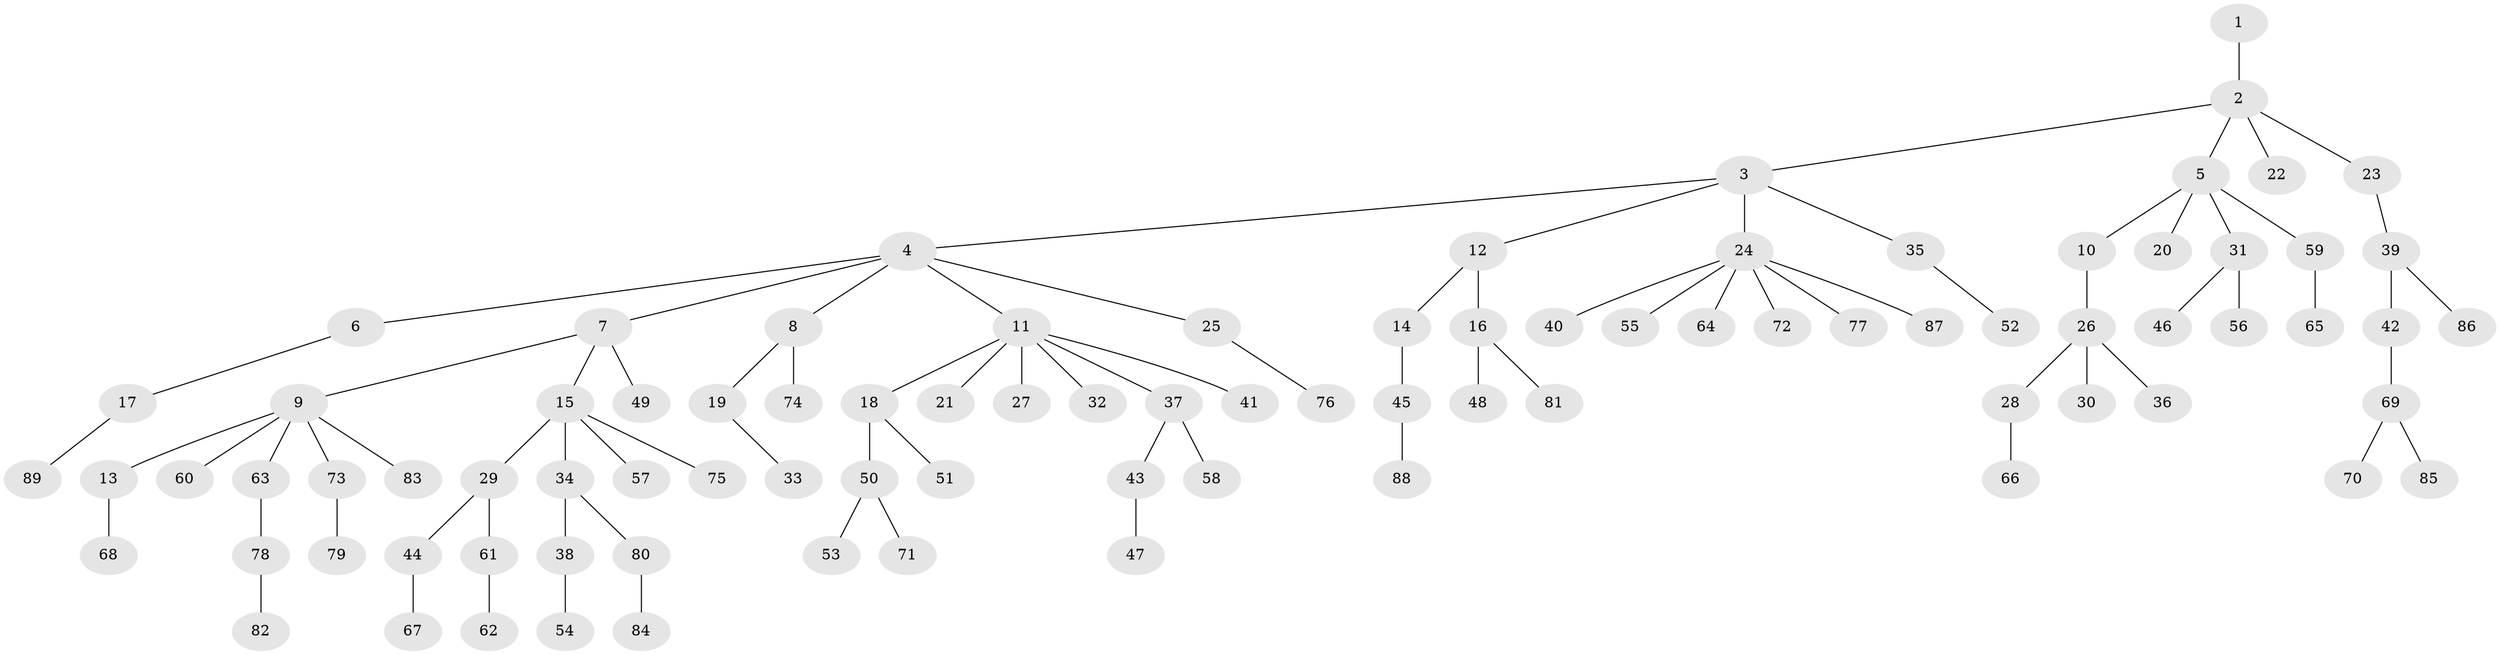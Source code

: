 // Generated by graph-tools (version 1.1) at 2025/11/02/27/25 16:11:25]
// undirected, 89 vertices, 88 edges
graph export_dot {
graph [start="1"]
  node [color=gray90,style=filled];
  1;
  2;
  3;
  4;
  5;
  6;
  7;
  8;
  9;
  10;
  11;
  12;
  13;
  14;
  15;
  16;
  17;
  18;
  19;
  20;
  21;
  22;
  23;
  24;
  25;
  26;
  27;
  28;
  29;
  30;
  31;
  32;
  33;
  34;
  35;
  36;
  37;
  38;
  39;
  40;
  41;
  42;
  43;
  44;
  45;
  46;
  47;
  48;
  49;
  50;
  51;
  52;
  53;
  54;
  55;
  56;
  57;
  58;
  59;
  60;
  61;
  62;
  63;
  64;
  65;
  66;
  67;
  68;
  69;
  70;
  71;
  72;
  73;
  74;
  75;
  76;
  77;
  78;
  79;
  80;
  81;
  82;
  83;
  84;
  85;
  86;
  87;
  88;
  89;
  1 -- 2;
  2 -- 3;
  2 -- 5;
  2 -- 22;
  2 -- 23;
  3 -- 4;
  3 -- 12;
  3 -- 24;
  3 -- 35;
  4 -- 6;
  4 -- 7;
  4 -- 8;
  4 -- 11;
  4 -- 25;
  5 -- 10;
  5 -- 20;
  5 -- 31;
  5 -- 59;
  6 -- 17;
  7 -- 9;
  7 -- 15;
  7 -- 49;
  8 -- 19;
  8 -- 74;
  9 -- 13;
  9 -- 60;
  9 -- 63;
  9 -- 73;
  9 -- 83;
  10 -- 26;
  11 -- 18;
  11 -- 21;
  11 -- 27;
  11 -- 32;
  11 -- 37;
  11 -- 41;
  12 -- 14;
  12 -- 16;
  13 -- 68;
  14 -- 45;
  15 -- 29;
  15 -- 34;
  15 -- 57;
  15 -- 75;
  16 -- 48;
  16 -- 81;
  17 -- 89;
  18 -- 50;
  18 -- 51;
  19 -- 33;
  23 -- 39;
  24 -- 40;
  24 -- 55;
  24 -- 64;
  24 -- 72;
  24 -- 77;
  24 -- 87;
  25 -- 76;
  26 -- 28;
  26 -- 30;
  26 -- 36;
  28 -- 66;
  29 -- 44;
  29 -- 61;
  31 -- 46;
  31 -- 56;
  34 -- 38;
  34 -- 80;
  35 -- 52;
  37 -- 43;
  37 -- 58;
  38 -- 54;
  39 -- 42;
  39 -- 86;
  42 -- 69;
  43 -- 47;
  44 -- 67;
  45 -- 88;
  50 -- 53;
  50 -- 71;
  59 -- 65;
  61 -- 62;
  63 -- 78;
  69 -- 70;
  69 -- 85;
  73 -- 79;
  78 -- 82;
  80 -- 84;
}
